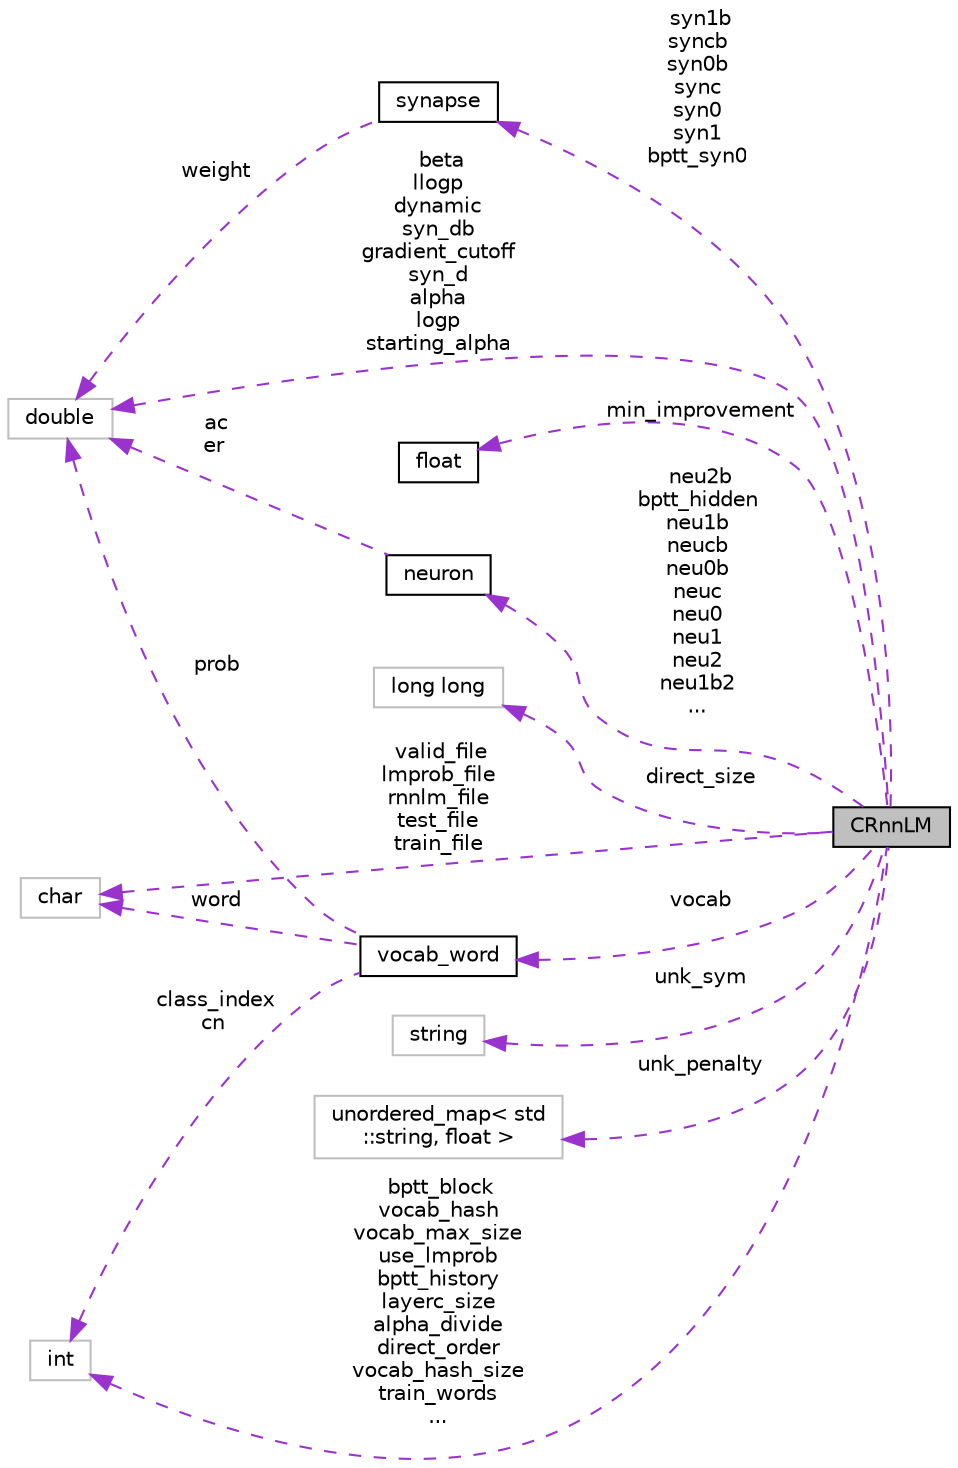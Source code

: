 digraph "CRnnLM"
{
  edge [fontname="Helvetica",fontsize="10",labelfontname="Helvetica",labelfontsize="10"];
  node [fontname="Helvetica",fontsize="10",shape=record];
  rankdir="LR";
  Node1 [label="CRnnLM",height=0.2,width=0.4,color="black", fillcolor="grey75", style="filled", fontcolor="black"];
  Node2 -> Node1 [dir="back",color="darkorchid3",fontsize="10",style="dashed",label=" syn1b\nsyncb\nsyn0b\nsync\nsyn0\nsyn1\nbptt_syn0" ,fontname="Helvetica"];
  Node2 [label="synapse",height=0.2,width=0.4,color="black", fillcolor="white", style="filled",URL="$structrnnlm_1_1synapse.html"];
  Node3 -> Node2 [dir="back",color="darkorchid3",fontsize="10",style="dashed",label=" weight" ,fontname="Helvetica"];
  Node3 [label="double",height=0.2,width=0.4,color="grey75", fillcolor="white", style="filled"];
  Node3 -> Node1 [dir="back",color="darkorchid3",fontsize="10",style="dashed",label=" beta\nllogp\ndynamic\nsyn_db\ngradient_cutoff\nsyn_d\nalpha\nlogp\nstarting_alpha" ,fontname="Helvetica"];
  Node4 -> Node1 [dir="back",color="darkorchid3",fontsize="10",style="dashed",label=" min_improvement" ,fontname="Helvetica"];
  Node4 [label="float",height=0.2,width=0.4,color="black", fillcolor="white", style="filled",URL="$classfloat.html"];
  Node5 -> Node1 [dir="back",color="darkorchid3",fontsize="10",style="dashed",label=" valid_file\nlmprob_file\nrnnlm_file\ntest_file\ntrain_file" ,fontname="Helvetica"];
  Node5 [label="char",height=0.2,width=0.4,color="grey75", fillcolor="white", style="filled"];
  Node6 -> Node1 [dir="back",color="darkorchid3",fontsize="10",style="dashed",label=" direct_size" ,fontname="Helvetica"];
  Node6 [label="long long",height=0.2,width=0.4,color="grey75", fillcolor="white", style="filled"];
  Node7 -> Node1 [dir="back",color="darkorchid3",fontsize="10",style="dashed",label=" vocab" ,fontname="Helvetica"];
  Node7 [label="vocab_word",height=0.2,width=0.4,color="black", fillcolor="white", style="filled",URL="$structrnnlm_1_1vocab__word.html"];
  Node3 -> Node7 [dir="back",color="darkorchid3",fontsize="10",style="dashed",label=" prob" ,fontname="Helvetica"];
  Node5 -> Node7 [dir="back",color="darkorchid3",fontsize="10",style="dashed",label=" word" ,fontname="Helvetica"];
  Node8 -> Node7 [dir="back",color="darkorchid3",fontsize="10",style="dashed",label=" class_index\ncn" ,fontname="Helvetica"];
  Node8 [label="int",height=0.2,width=0.4,color="grey75", fillcolor="white", style="filled"];
  Node8 -> Node1 [dir="back",color="darkorchid3",fontsize="10",style="dashed",label=" bptt_block\nvocab_hash\nvocab_max_size\nuse_lmprob\nbptt_history\nlayerc_size\nalpha_divide\ndirect_order\nvocab_hash_size\ntrain_words\n..." ,fontname="Helvetica"];
  Node9 -> Node1 [dir="back",color="darkorchid3",fontsize="10",style="dashed",label=" unk_sym" ,fontname="Helvetica"];
  Node9 [label="string",height=0.2,width=0.4,color="grey75", fillcolor="white", style="filled"];
  Node10 -> Node1 [dir="back",color="darkorchid3",fontsize="10",style="dashed",label=" unk_penalty" ,fontname="Helvetica"];
  Node10 [label="unordered_map\< std\l::string, float \>",height=0.2,width=0.4,color="grey75", fillcolor="white", style="filled"];
  Node11 -> Node1 [dir="back",color="darkorchid3",fontsize="10",style="dashed",label=" neu2b\nbptt_hidden\nneu1b\nneucb\nneu0b\nneuc\nneu0\nneu1\nneu2\nneu1b2\n..." ,fontname="Helvetica"];
  Node11 [label="neuron",height=0.2,width=0.4,color="black", fillcolor="white", style="filled",URL="$structrnnlm_1_1neuron.html"];
  Node3 -> Node11 [dir="back",color="darkorchid3",fontsize="10",style="dashed",label=" ac\ner" ,fontname="Helvetica"];
}
